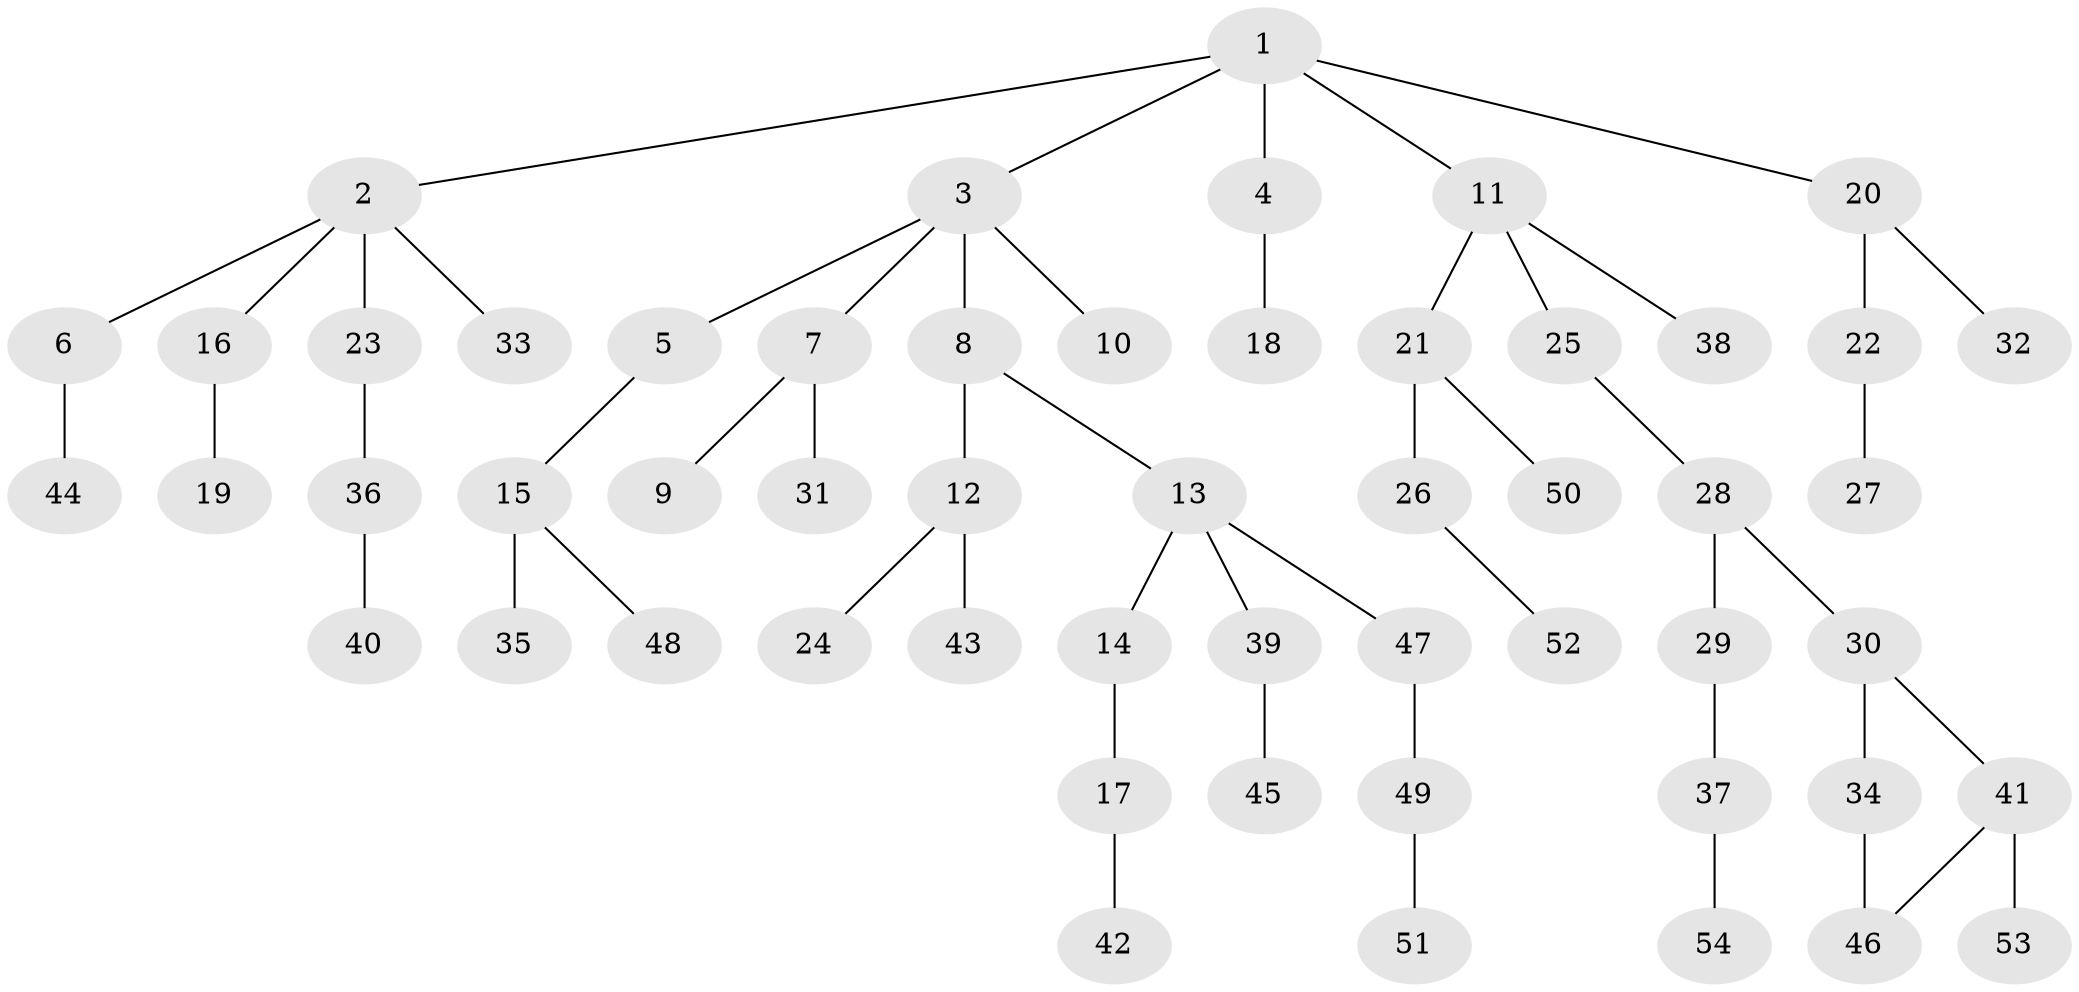 // coarse degree distribution, {5: 0.08108108108108109, 2: 0.2972972972972973, 1: 0.4594594594594595, 3: 0.10810810810810811, 4: 0.05405405405405406}
// Generated by graph-tools (version 1.1) at 2025/45/03/04/25 21:45:15]
// undirected, 54 vertices, 54 edges
graph export_dot {
graph [start="1"]
  node [color=gray90,style=filled];
  1;
  2;
  3;
  4;
  5;
  6;
  7;
  8;
  9;
  10;
  11;
  12;
  13;
  14;
  15;
  16;
  17;
  18;
  19;
  20;
  21;
  22;
  23;
  24;
  25;
  26;
  27;
  28;
  29;
  30;
  31;
  32;
  33;
  34;
  35;
  36;
  37;
  38;
  39;
  40;
  41;
  42;
  43;
  44;
  45;
  46;
  47;
  48;
  49;
  50;
  51;
  52;
  53;
  54;
  1 -- 2;
  1 -- 3;
  1 -- 4;
  1 -- 11;
  1 -- 20;
  2 -- 6;
  2 -- 16;
  2 -- 23;
  2 -- 33;
  3 -- 5;
  3 -- 7;
  3 -- 8;
  3 -- 10;
  4 -- 18;
  5 -- 15;
  6 -- 44;
  7 -- 9;
  7 -- 31;
  8 -- 12;
  8 -- 13;
  11 -- 21;
  11 -- 25;
  11 -- 38;
  12 -- 24;
  12 -- 43;
  13 -- 14;
  13 -- 39;
  13 -- 47;
  14 -- 17;
  15 -- 35;
  15 -- 48;
  16 -- 19;
  17 -- 42;
  20 -- 22;
  20 -- 32;
  21 -- 26;
  21 -- 50;
  22 -- 27;
  23 -- 36;
  25 -- 28;
  26 -- 52;
  28 -- 29;
  28 -- 30;
  29 -- 37;
  30 -- 34;
  30 -- 41;
  34 -- 46;
  36 -- 40;
  37 -- 54;
  39 -- 45;
  41 -- 53;
  41 -- 46;
  47 -- 49;
  49 -- 51;
}
